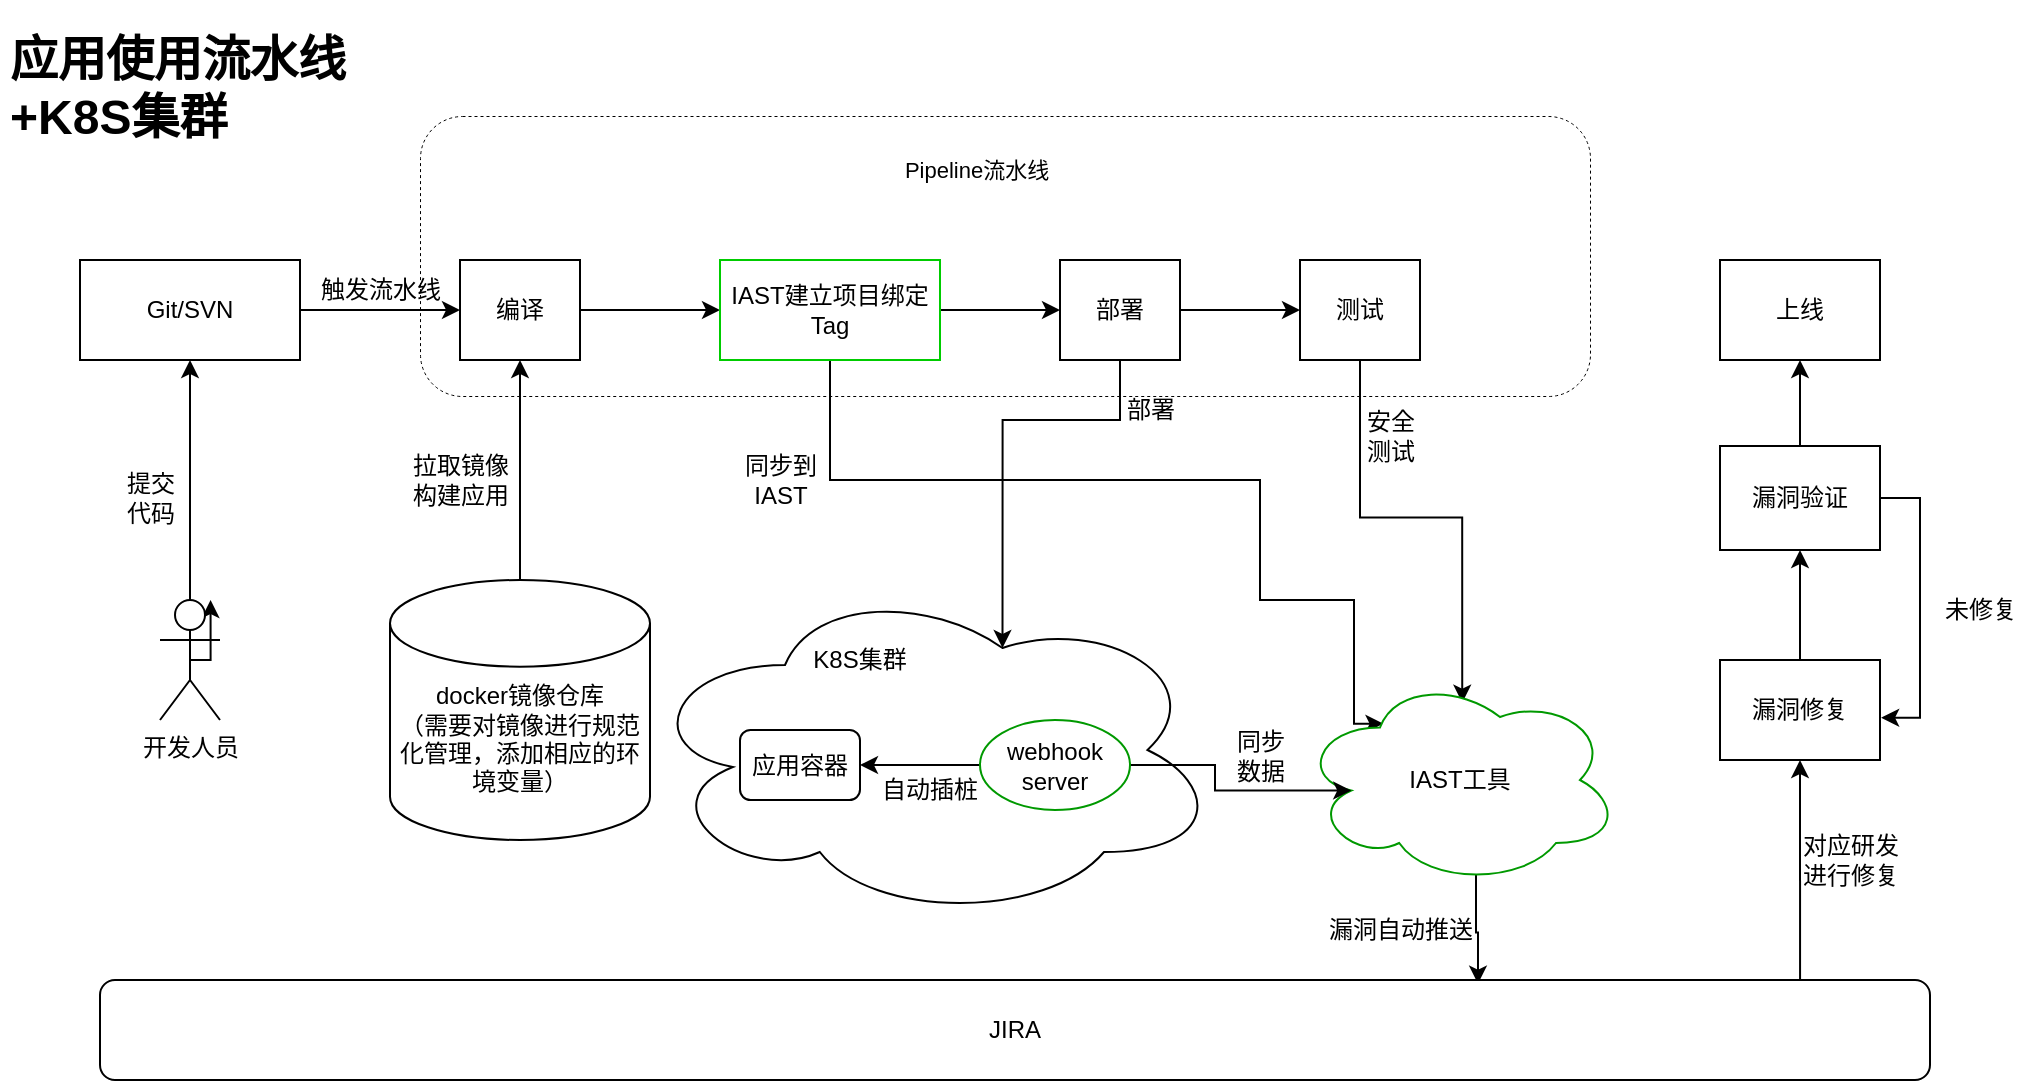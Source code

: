 <mxfile version="21.2.3" type="github">
  <diagram name="第 1 页" id="0tziWr9eTuqIwZgZHuXX">
    <mxGraphModel dx="1377" dy="796" grid="1" gridSize="10" guides="1" tooltips="1" connect="1" arrows="1" fold="1" page="1" pageScale="1" pageWidth="1169" pageHeight="827" math="0" shadow="0">
      <root>
        <mxCell id="0" />
        <mxCell id="1" parent="0" />
        <mxCell id="Z6vN_d3TJc15BrfqVS7v-4" style="edgeStyle=orthogonalEdgeStyle;rounded=0;orthogonalLoop=1;jettySize=auto;html=1;exitX=1;exitY=0.5;exitDx=0;exitDy=0;entryX=0;entryY=0.5;entryDx=0;entryDy=0;strokeWidth=1;" parent="1" source="sKSe-q3H0T9uOz00r62m-2" target="Z6vN_d3TJc15BrfqVS7v-2" edge="1">
          <mxGeometry relative="1" as="geometry" />
        </mxCell>
        <mxCell id="Z6vN_d3TJc15BrfqVS7v-8" style="edgeStyle=orthogonalEdgeStyle;rounded=0;orthogonalLoop=1;jettySize=auto;html=1;entryX=0.5;entryY=1;entryDx=0;entryDy=0;exitX=0.5;exitY=0;exitDx=0;exitDy=0;exitPerimeter=0;" parent="1" source="Z6vN_d3TJc15BrfqVS7v-7" target="sKSe-q3H0T9uOz00r62m-2" edge="1">
          <mxGeometry relative="1" as="geometry">
            <mxPoint x="290" y="385" as="sourcePoint" />
            <mxPoint x="280" y="440" as="targetPoint" />
          </mxGeometry>
        </mxCell>
        <mxCell id="sKSe-q3H0T9uOz00r62m-2" value="编译" style="rounded=0;whiteSpace=wrap;html=1;" parent="1" vertex="1">
          <mxGeometry x="250" y="280" width="60" height="50" as="geometry" />
        </mxCell>
        <mxCell id="Z6vN_d3TJc15BrfqVS7v-17" value="" style="edgeStyle=orthogonalEdgeStyle;rounded=0;orthogonalLoop=1;jettySize=auto;html=1;" parent="1" source="sKSe-q3H0T9uOz00r62m-3" target="Z6vN_d3TJc15BrfqVS7v-16" edge="1">
          <mxGeometry relative="1" as="geometry" />
        </mxCell>
        <mxCell id="Z6vN_d3TJc15BrfqVS7v-23" style="edgeStyle=orthogonalEdgeStyle;rounded=0;orthogonalLoop=1;jettySize=auto;html=1;entryX=0.625;entryY=0.2;entryDx=0;entryDy=0;entryPerimeter=0;" parent="1" source="sKSe-q3H0T9uOz00r62m-3" target="Z6vN_d3TJc15BrfqVS7v-18" edge="1">
          <mxGeometry relative="1" as="geometry">
            <Array as="points">
              <mxPoint x="580" y="360" />
              <mxPoint x="521" y="360" />
            </Array>
          </mxGeometry>
        </mxCell>
        <mxCell id="sKSe-q3H0T9uOz00r62m-3" value="部署" style="rounded=0;whiteSpace=wrap;html=1;" parent="1" vertex="1">
          <mxGeometry x="550" y="280" width="60" height="50" as="geometry" />
        </mxCell>
        <mxCell id="Z6vN_d3TJc15BrfqVS7v-3" style="edgeStyle=orthogonalEdgeStyle;rounded=0;orthogonalLoop=1;jettySize=auto;html=1;exitX=1;exitY=0.5;exitDx=0;exitDy=0;entryX=0;entryY=0.5;entryDx=0;entryDy=0;" parent="1" source="sKSe-q3H0T9uOz00r62m-4" target="sKSe-q3H0T9uOz00r62m-2" edge="1">
          <mxGeometry relative="1" as="geometry" />
        </mxCell>
        <mxCell id="sKSe-q3H0T9uOz00r62m-4" value="Git/SVN" style="rounded=0;whiteSpace=wrap;html=1;" parent="1" vertex="1">
          <mxGeometry x="60" y="280" width="110" height="50" as="geometry" />
        </mxCell>
        <mxCell id="Z6vN_d3TJc15BrfqVS7v-11" style="edgeStyle=orthogonalEdgeStyle;rounded=0;orthogonalLoop=1;jettySize=auto;html=1;exitX=1;exitY=0.5;exitDx=0;exitDy=0;entryX=0;entryY=0.5;entryDx=0;entryDy=0;" parent="1" source="Z6vN_d3TJc15BrfqVS7v-2" target="sKSe-q3H0T9uOz00r62m-3" edge="1">
          <mxGeometry relative="1" as="geometry" />
        </mxCell>
        <mxCell id="Z6vN_d3TJc15BrfqVS7v-27" style="edgeStyle=orthogonalEdgeStyle;rounded=0;orthogonalLoop=1;jettySize=auto;html=1;entryX=0.261;entryY=0.232;entryDx=0;entryDy=0;entryPerimeter=0;" parent="1" source="Z6vN_d3TJc15BrfqVS7v-2" target="Z6vN_d3TJc15BrfqVS7v-26" edge="1">
          <mxGeometry relative="1" as="geometry">
            <Array as="points">
              <mxPoint x="435" y="390" />
              <mxPoint x="650" y="390" />
              <mxPoint x="650" y="450" />
              <mxPoint x="697" y="450" />
            </Array>
          </mxGeometry>
        </mxCell>
        <mxCell id="Z6vN_d3TJc15BrfqVS7v-2" value="IAST建立项目绑定Tag" style="whiteSpace=wrap;html=1;strokeColor=#00CC00;" parent="1" vertex="1">
          <mxGeometry x="380" y="280" width="110" height="50" as="geometry" />
        </mxCell>
        <mxCell id="Z6vN_d3TJc15BrfqVS7v-5" value="" style="rounded=1;whiteSpace=wrap;html=1;dashed=1;fillColor=none;strokeWidth=0.5;" parent="1" vertex="1">
          <mxGeometry x="230" y="208" width="585" height="140" as="geometry" />
        </mxCell>
        <mxCell id="Z6vN_d3TJc15BrfqVS7v-6" value="&lt;font style=&quot;font-size: 11px;&quot;&gt;Pipeline流水线&lt;/font&gt;" style="text;html=1;align=center;verticalAlign=middle;resizable=0;points=[];autosize=1;strokeColor=none;fillColor=none;" parent="1" vertex="1">
          <mxGeometry x="457.5" y="220" width="100" height="30" as="geometry" />
        </mxCell>
        <mxCell id="Z6vN_d3TJc15BrfqVS7v-7" value="&lt;br&gt;&lt;br&gt;docker镜像仓库&lt;br&gt;（需要对镜像进行规范化管理，添加相应的环境变量）" style="strokeWidth=1;html=1;shape=mxgraph.flowchart.database;whiteSpace=wrap;" parent="1" vertex="1">
          <mxGeometry x="215" y="440" width="130" height="130" as="geometry" />
        </mxCell>
        <mxCell id="Z6vN_d3TJc15BrfqVS7v-9" value="拉取镜像&lt;br&gt;构建应用" style="text;align=center;verticalAlign=middle;resizable=0;points=[];autosize=1;strokeColor=none;fillColor=none;html=1;" parent="1" vertex="1">
          <mxGeometry x="215" y="370" width="70" height="40" as="geometry" />
        </mxCell>
        <mxCell id="Z6vN_d3TJc15BrfqVS7v-14" value="提交&lt;br&gt;代码" style="text;html=1;align=center;verticalAlign=middle;resizable=0;points=[];autosize=1;strokeColor=none;fillColor=none;" parent="1" vertex="1">
          <mxGeometry x="70" y="379" width="50" height="40" as="geometry" />
        </mxCell>
        <mxCell id="Z6vN_d3TJc15BrfqVS7v-28" style="edgeStyle=orthogonalEdgeStyle;rounded=0;orthogonalLoop=1;jettySize=auto;html=1;entryX=0.507;entryY=0.132;entryDx=0;entryDy=0;entryPerimeter=0;" parent="1" source="Z6vN_d3TJc15BrfqVS7v-16" target="Z6vN_d3TJc15BrfqVS7v-26" edge="1">
          <mxGeometry relative="1" as="geometry" />
        </mxCell>
        <mxCell id="Z6vN_d3TJc15BrfqVS7v-16" value="测试" style="whiteSpace=wrap;html=1;" parent="1" vertex="1">
          <mxGeometry x="670" y="280" width="60" height="50" as="geometry" />
        </mxCell>
        <mxCell id="Z6vN_d3TJc15BrfqVS7v-18" value="" style="ellipse;shape=cloud;whiteSpace=wrap;html=1;align=center;" parent="1" vertex="1">
          <mxGeometry x="340" y="440" width="290" height="170" as="geometry" />
        </mxCell>
        <mxCell id="Z6vN_d3TJc15BrfqVS7v-21" style="edgeStyle=orthogonalEdgeStyle;rounded=0;orthogonalLoop=1;jettySize=auto;html=1;entryX=0.5;entryY=1;entryDx=0;entryDy=0;" parent="1" source="Z6vN_d3TJc15BrfqVS7v-19" target="sKSe-q3H0T9uOz00r62m-4" edge="1">
          <mxGeometry relative="1" as="geometry" />
        </mxCell>
        <mxCell id="Z6vN_d3TJc15BrfqVS7v-33" style="edgeStyle=orthogonalEdgeStyle;rounded=0;orthogonalLoop=1;jettySize=auto;html=1;exitX=0.5;exitY=0.5;exitDx=0;exitDy=0;exitPerimeter=0;" parent="1" source="Z6vN_d3TJc15BrfqVS7v-19" edge="1">
          <mxGeometry relative="1" as="geometry">
            <mxPoint x="125.286" y="450" as="targetPoint" />
          </mxGeometry>
        </mxCell>
        <mxCell id="Z6vN_d3TJc15BrfqVS7v-19" value="开发人员" style="shape=umlActor;verticalLabelPosition=bottom;verticalAlign=top;html=1;outlineConnect=0;" parent="1" vertex="1">
          <mxGeometry x="100" y="450" width="30" height="60" as="geometry" />
        </mxCell>
        <mxCell id="Z6vN_d3TJc15BrfqVS7v-24" value="部署" style="text;html=1;align=center;verticalAlign=middle;resizable=0;points=[];autosize=1;strokeColor=none;fillColor=none;" parent="1" vertex="1">
          <mxGeometry x="570" y="340" width="50" height="30" as="geometry" />
        </mxCell>
        <mxCell id="Z6vN_d3TJc15BrfqVS7v-49" style="edgeStyle=orthogonalEdgeStyle;rounded=0;orthogonalLoop=1;jettySize=auto;html=1;exitX=0.55;exitY=0.95;exitDx=0;exitDy=0;exitPerimeter=0;entryX=0.753;entryY=0.037;entryDx=0;entryDy=0;entryPerimeter=0;" parent="1" source="Z6vN_d3TJc15BrfqVS7v-26" target="Z6vN_d3TJc15BrfqVS7v-47" edge="1">
          <mxGeometry relative="1" as="geometry" />
        </mxCell>
        <mxCell id="Z6vN_d3TJc15BrfqVS7v-26" value="IAST工具" style="ellipse;shape=cloud;whiteSpace=wrap;html=1;strokeColor=#009900;" parent="1" vertex="1">
          <mxGeometry x="670" y="487.5" width="160" height="105" as="geometry" />
        </mxCell>
        <mxCell id="Z6vN_d3TJc15BrfqVS7v-29" value="同步到&lt;br&gt;IAST" style="text;html=1;align=center;verticalAlign=middle;resizable=0;points=[];autosize=1;strokeColor=none;fillColor=none;" parent="1" vertex="1">
          <mxGeometry x="380" y="370" width="60" height="40" as="geometry" />
        </mxCell>
        <mxCell id="Z6vN_d3TJc15BrfqVS7v-30" value="安全&lt;br&gt;测试" style="text;html=1;align=center;verticalAlign=middle;resizable=0;points=[];autosize=1;strokeColor=none;fillColor=none;" parent="1" vertex="1">
          <mxGeometry x="690" y="348" width="50" height="40" as="geometry" />
        </mxCell>
        <mxCell id="Z6vN_d3TJc15BrfqVS7v-32" value="触发流水线" style="text;html=1;align=center;verticalAlign=middle;resizable=0;points=[];autosize=1;strokeColor=none;fillColor=none;" parent="1" vertex="1">
          <mxGeometry x="170" y="280" width="80" height="30" as="geometry" />
        </mxCell>
        <mxCell id="Z6vN_d3TJc15BrfqVS7v-34" value="&lt;h1&gt;应用使用流水线+K8S集群&lt;/h1&gt;" style="text;html=1;strokeColor=none;fillColor=none;spacing=5;spacingTop=-20;whiteSpace=wrap;overflow=hidden;rounded=0;" parent="1" vertex="1">
          <mxGeometry x="20" y="160" width="190" height="90" as="geometry" />
        </mxCell>
        <mxCell id="Z6vN_d3TJc15BrfqVS7v-35" value="上线" style="whiteSpace=wrap;html=1;" parent="1" vertex="1">
          <mxGeometry x="880" y="280" width="80" height="50" as="geometry" />
        </mxCell>
        <mxCell id="Z6vN_d3TJc15BrfqVS7v-55" style="edgeStyle=orthogonalEdgeStyle;rounded=0;orthogonalLoop=1;jettySize=auto;html=1;exitX=0.5;exitY=0;exitDx=0;exitDy=0;entryX=0.5;entryY=1;entryDx=0;entryDy=0;" parent="1" source="Z6vN_d3TJc15BrfqVS7v-36" target="Z6vN_d3TJc15BrfqVS7v-35" edge="1">
          <mxGeometry relative="1" as="geometry" />
        </mxCell>
        <mxCell id="Z6vN_d3TJc15BrfqVS7v-56" style="edgeStyle=orthogonalEdgeStyle;rounded=0;orthogonalLoop=1;jettySize=auto;html=1;entryX=1.007;entryY=0.577;entryDx=0;entryDy=0;entryPerimeter=0;exitX=1;exitY=0.5;exitDx=0;exitDy=0;" parent="1" source="Z6vN_d3TJc15BrfqVS7v-36" target="Z6vN_d3TJc15BrfqVS7v-51" edge="1">
          <mxGeometry relative="1" as="geometry" />
        </mxCell>
        <mxCell id="Z6vN_d3TJc15BrfqVS7v-36" value="漏洞验证" style="whiteSpace=wrap;html=1;" parent="1" vertex="1">
          <mxGeometry x="880" y="373" width="80" height="52" as="geometry" />
        </mxCell>
        <mxCell id="Z6vN_d3TJc15BrfqVS7v-37" value="K8S集群" style="text;html=1;strokeColor=none;fillColor=none;align=center;verticalAlign=middle;whiteSpace=wrap;rounded=0;" parent="1" vertex="1">
          <mxGeometry x="420" y="465" width="60" height="30" as="geometry" />
        </mxCell>
        <mxCell id="Z6vN_d3TJc15BrfqVS7v-40" style="edgeStyle=orthogonalEdgeStyle;rounded=0;orthogonalLoop=1;jettySize=auto;html=1;entryX=1;entryY=0.5;entryDx=0;entryDy=0;" parent="1" source="Z6vN_d3TJc15BrfqVS7v-38" target="Z6vN_d3TJc15BrfqVS7v-39" edge="1">
          <mxGeometry relative="1" as="geometry" />
        </mxCell>
        <mxCell id="Z6vN_d3TJc15BrfqVS7v-44" style="edgeStyle=orthogonalEdgeStyle;rounded=0;orthogonalLoop=1;jettySize=auto;html=1;entryX=0.16;entryY=0.55;entryDx=0;entryDy=0;entryPerimeter=0;" parent="1" source="Z6vN_d3TJc15BrfqVS7v-38" target="Z6vN_d3TJc15BrfqVS7v-26" edge="1">
          <mxGeometry relative="1" as="geometry" />
        </mxCell>
        <mxCell id="Z6vN_d3TJc15BrfqVS7v-38" value="webhook&lt;br&gt;server" style="ellipse;whiteSpace=wrap;html=1;strokeColor=#009900;" parent="1" vertex="1">
          <mxGeometry x="510" y="510" width="75" height="45" as="geometry" />
        </mxCell>
        <mxCell id="Z6vN_d3TJc15BrfqVS7v-39" value="应用容器" style="rounded=1;whiteSpace=wrap;html=1;" parent="1" vertex="1">
          <mxGeometry x="390" y="515" width="60" height="35" as="geometry" />
        </mxCell>
        <mxCell id="Z6vN_d3TJc15BrfqVS7v-42" value="自动插桩" style="text;html=1;strokeColor=none;fillColor=none;align=center;verticalAlign=middle;whiteSpace=wrap;rounded=0;" parent="1" vertex="1">
          <mxGeometry x="455" y="535" width="60" height="20" as="geometry" />
        </mxCell>
        <mxCell id="Z6vN_d3TJc15BrfqVS7v-46" value="同步&lt;br&gt;数据" style="text;html=1;align=center;verticalAlign=middle;resizable=0;points=[];autosize=1;strokeColor=none;fillColor=none;" parent="1" vertex="1">
          <mxGeometry x="625" y="507.5" width="50" height="40" as="geometry" />
        </mxCell>
        <mxCell id="Z6vN_d3TJc15BrfqVS7v-47" value="JIRA" style="rounded=1;whiteSpace=wrap;html=1;" parent="1" vertex="1">
          <mxGeometry x="70" y="640" width="915" height="50" as="geometry" />
        </mxCell>
        <mxCell id="Z6vN_d3TJc15BrfqVS7v-50" value="漏洞自动推送" style="text;html=1;align=center;verticalAlign=middle;resizable=0;points=[];autosize=1;strokeColor=none;fillColor=none;" parent="1" vertex="1">
          <mxGeometry x="670" y="600" width="100" height="30" as="geometry" />
        </mxCell>
        <mxCell id="Z6vN_d3TJc15BrfqVS7v-52" style="edgeStyle=orthogonalEdgeStyle;rounded=0;orthogonalLoop=1;jettySize=auto;html=1;entryX=0.5;entryY=1;entryDx=0;entryDy=0;exitX=0.929;exitY=0;exitDx=0;exitDy=0;exitPerimeter=0;" parent="1" source="Z6vN_d3TJc15BrfqVS7v-47" target="Z6vN_d3TJc15BrfqVS7v-51" edge="1">
          <mxGeometry relative="1" as="geometry" />
        </mxCell>
        <mxCell id="Z6vN_d3TJc15BrfqVS7v-54" style="edgeStyle=orthogonalEdgeStyle;rounded=0;orthogonalLoop=1;jettySize=auto;html=1;exitX=0.5;exitY=0;exitDx=0;exitDy=0;entryX=0.5;entryY=1;entryDx=0;entryDy=0;" parent="1" source="Z6vN_d3TJc15BrfqVS7v-51" target="Z6vN_d3TJc15BrfqVS7v-36" edge="1">
          <mxGeometry relative="1" as="geometry" />
        </mxCell>
        <mxCell id="Z6vN_d3TJc15BrfqVS7v-51" value="漏洞修复" style="whiteSpace=wrap;html=1;" parent="1" vertex="1">
          <mxGeometry x="880" y="480" width="80" height="50" as="geometry" />
        </mxCell>
        <mxCell id="Z6vN_d3TJc15BrfqVS7v-53" value="对应研发&lt;br&gt;进行修复" style="text;html=1;align=center;verticalAlign=middle;resizable=0;points=[];autosize=1;strokeColor=none;fillColor=none;" parent="1" vertex="1">
          <mxGeometry x="910" y="560" width="70" height="40" as="geometry" />
        </mxCell>
        <mxCell id="Z6vN_d3TJc15BrfqVS7v-57" value="未修复" style="text;html=1;align=center;verticalAlign=middle;resizable=0;points=[];autosize=1;strokeColor=none;fillColor=none;" parent="1" vertex="1">
          <mxGeometry x="980" y="440" width="60" height="30" as="geometry" />
        </mxCell>
      </root>
    </mxGraphModel>
  </diagram>
</mxfile>
